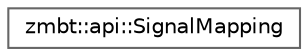 digraph "Graphical Class Hierarchy"
{
 // LATEX_PDF_SIZE
  bgcolor="transparent";
  edge [fontname=Helvetica,fontsize=10,labelfontname=Helvetica,labelfontsize=10];
  node [fontname=Helvetica,fontsize=10,shape=box,height=0.2,width=0.4];
  rankdir="LR";
  Node0 [id="Node000000",label="zmbt::api::SignalMapping",height=0.2,width=0.4,color="grey40", fillcolor="white", style="filled",URL="$classzmbt_1_1api_1_1SignalMapping.html",tooltip="Alias for zmbt::mapping::SignalMapping."];
}

